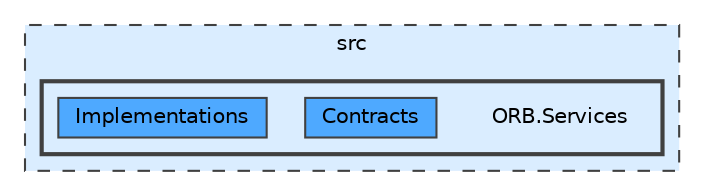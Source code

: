 digraph "ORB.Services"
{
 // INTERACTIVE_SVG=YES
 // LATEX_PDF_SIZE
  bgcolor="transparent";
  edge [fontname=Helvetica,fontsize=10,labelfontname=Helvetica,labelfontsize=10];
  node [fontname=Helvetica,fontsize=10,shape=box,height=0.2,width=0.4];
  compound=true
  subgraph clusterdir_68267d1309a1af8e8297ef4c3efbcdba {
    graph [ bgcolor="#daedff", pencolor="grey25", label="src", fontname=Helvetica,fontsize=10 style="filled,dashed", URL="dir_68267d1309a1af8e8297ef4c3efbcdba.html",tooltip=""]
  subgraph clusterdir_426c0b8eb4a3d92a07b0d092be9707ae {
    graph [ bgcolor="#daedff", pencolor="grey25", label="", fontname=Helvetica,fontsize=10 style="filled,bold", URL="dir_426c0b8eb4a3d92a07b0d092be9707ae.html",tooltip=""]
    dir_426c0b8eb4a3d92a07b0d092be9707ae [shape=plaintext, label="ORB.Services"];
  dir_c729878e0c9e793b9d41d714d8f7da45 [label="Contracts", fillcolor="#4ea9ff", color="grey25", style="filled", URL="dir_c729878e0c9e793b9d41d714d8f7da45.html",tooltip=""];
  dir_08583050dc67817db826ad2cdeb2f188 [label="Implementations", fillcolor="#4ea9ff", color="grey25", style="filled", URL="dir_08583050dc67817db826ad2cdeb2f188.html",tooltip=""];
  }
  }
}
